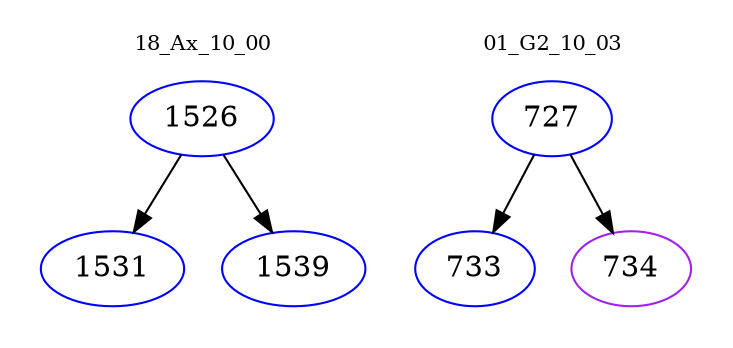 digraph{
subgraph cluster_0 {
color = white
label = "18_Ax_10_00";
fontsize=10;
T0_1526 [label="1526", color="blue"]
T0_1526 -> T0_1531 [color="black"]
T0_1531 [label="1531", color="blue"]
T0_1526 -> T0_1539 [color="black"]
T0_1539 [label="1539", color="blue"]
}
subgraph cluster_1 {
color = white
label = "01_G2_10_03";
fontsize=10;
T1_727 [label="727", color="blue"]
T1_727 -> T1_733 [color="black"]
T1_733 [label="733", color="blue"]
T1_727 -> T1_734 [color="black"]
T1_734 [label="734", color="purple"]
}
}
